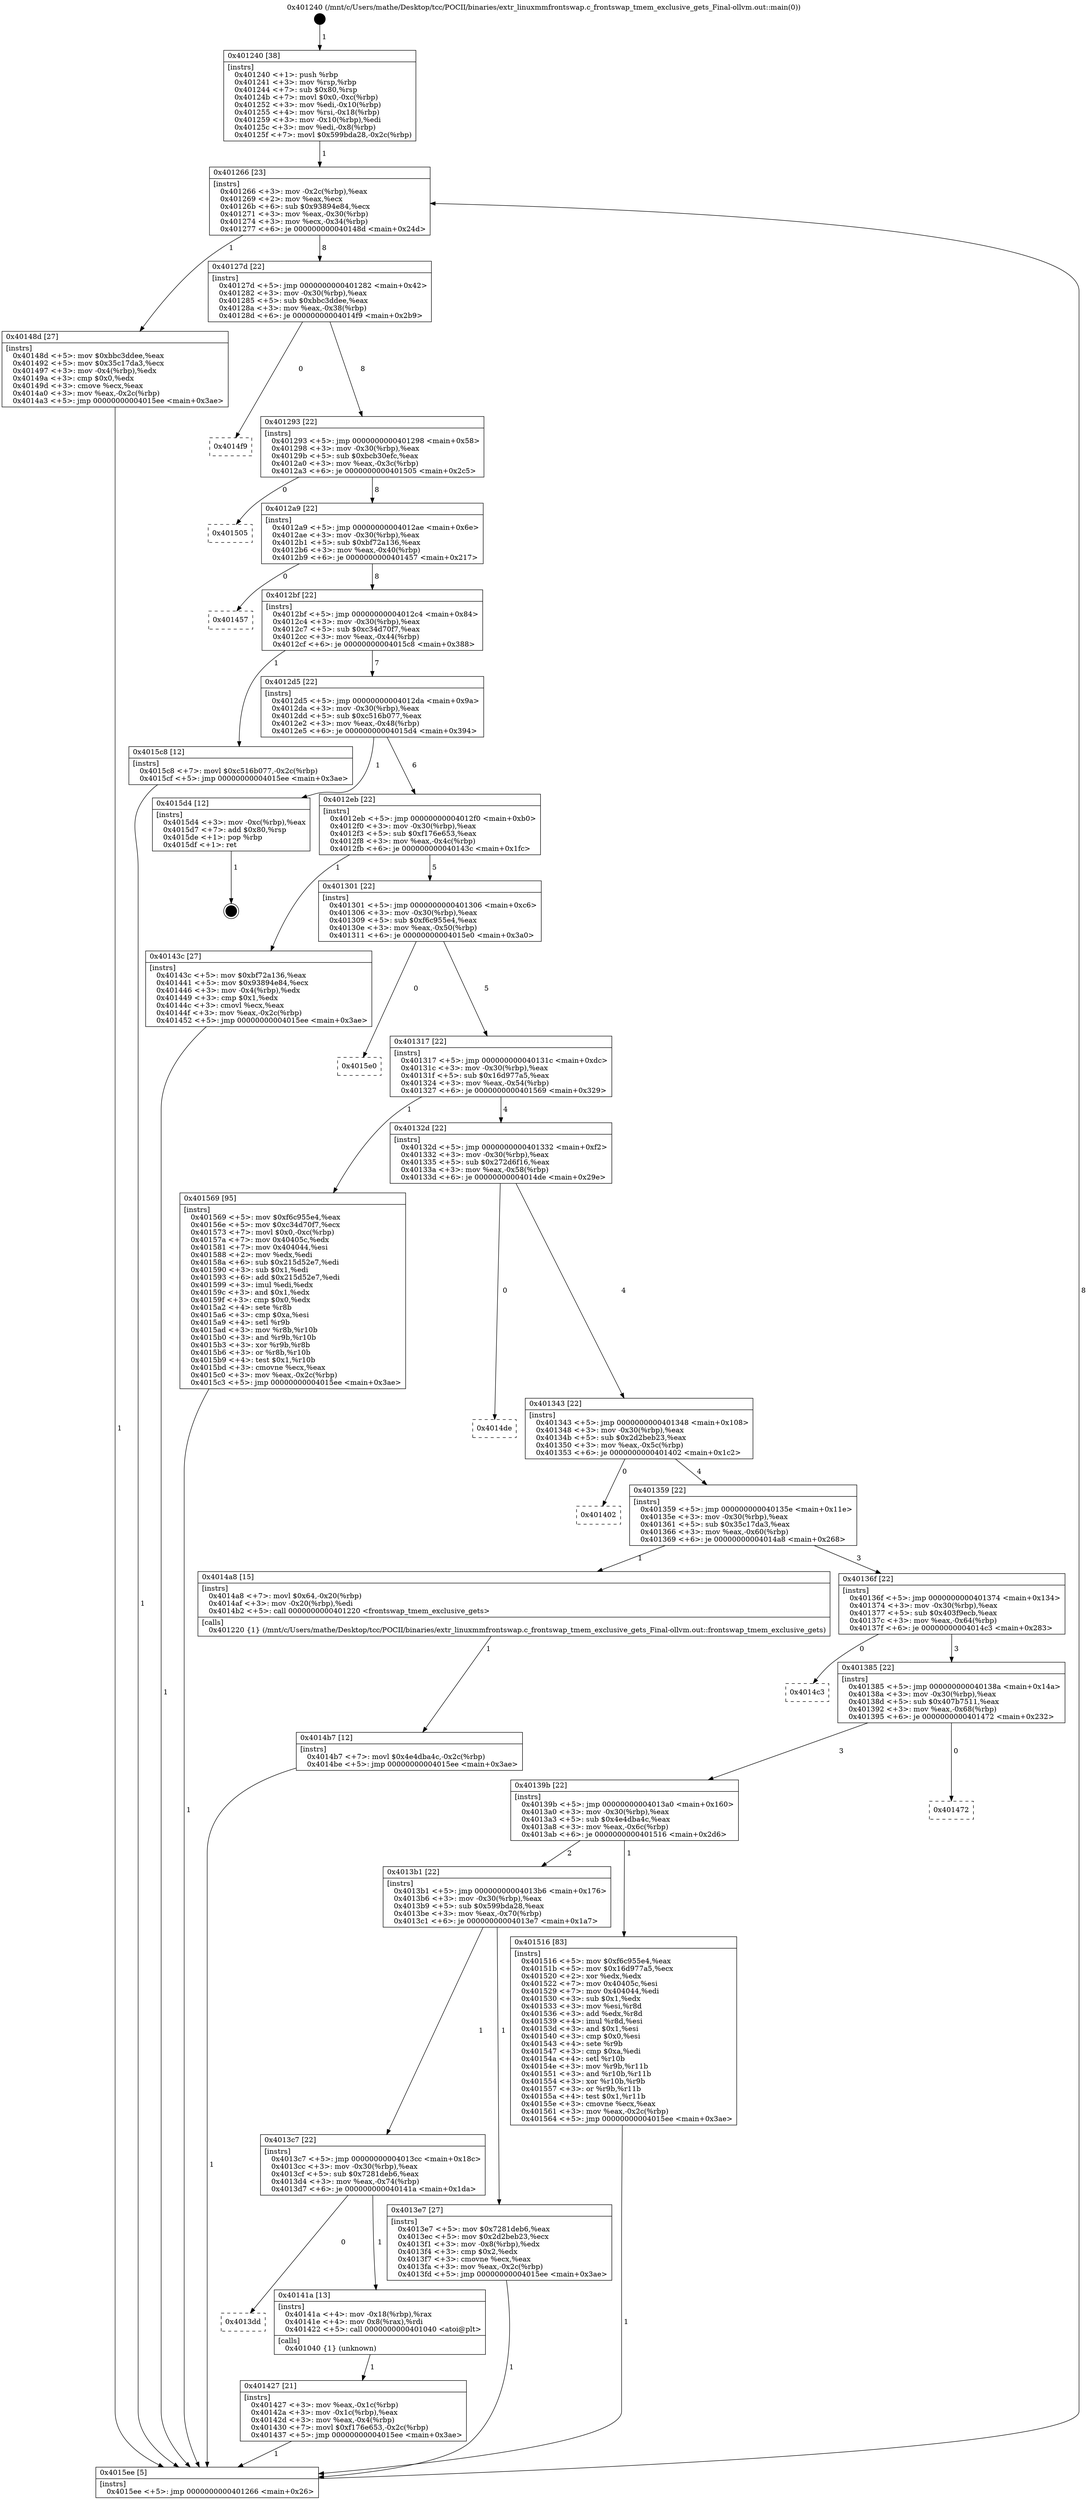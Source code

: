 digraph "0x401240" {
  label = "0x401240 (/mnt/c/Users/mathe/Desktop/tcc/POCII/binaries/extr_linuxmmfrontswap.c_frontswap_tmem_exclusive_gets_Final-ollvm.out::main(0))"
  labelloc = "t"
  node[shape=record]

  Entry [label="",width=0.3,height=0.3,shape=circle,fillcolor=black,style=filled]
  "0x401266" [label="{
     0x401266 [23]\l
     | [instrs]\l
     &nbsp;&nbsp;0x401266 \<+3\>: mov -0x2c(%rbp),%eax\l
     &nbsp;&nbsp;0x401269 \<+2\>: mov %eax,%ecx\l
     &nbsp;&nbsp;0x40126b \<+6\>: sub $0x93894e84,%ecx\l
     &nbsp;&nbsp;0x401271 \<+3\>: mov %eax,-0x30(%rbp)\l
     &nbsp;&nbsp;0x401274 \<+3\>: mov %ecx,-0x34(%rbp)\l
     &nbsp;&nbsp;0x401277 \<+6\>: je 000000000040148d \<main+0x24d\>\l
  }"]
  "0x40148d" [label="{
     0x40148d [27]\l
     | [instrs]\l
     &nbsp;&nbsp;0x40148d \<+5\>: mov $0xbbc3ddee,%eax\l
     &nbsp;&nbsp;0x401492 \<+5\>: mov $0x35c17da3,%ecx\l
     &nbsp;&nbsp;0x401497 \<+3\>: mov -0x4(%rbp),%edx\l
     &nbsp;&nbsp;0x40149a \<+3\>: cmp $0x0,%edx\l
     &nbsp;&nbsp;0x40149d \<+3\>: cmove %ecx,%eax\l
     &nbsp;&nbsp;0x4014a0 \<+3\>: mov %eax,-0x2c(%rbp)\l
     &nbsp;&nbsp;0x4014a3 \<+5\>: jmp 00000000004015ee \<main+0x3ae\>\l
  }"]
  "0x40127d" [label="{
     0x40127d [22]\l
     | [instrs]\l
     &nbsp;&nbsp;0x40127d \<+5\>: jmp 0000000000401282 \<main+0x42\>\l
     &nbsp;&nbsp;0x401282 \<+3\>: mov -0x30(%rbp),%eax\l
     &nbsp;&nbsp;0x401285 \<+5\>: sub $0xbbc3ddee,%eax\l
     &nbsp;&nbsp;0x40128a \<+3\>: mov %eax,-0x38(%rbp)\l
     &nbsp;&nbsp;0x40128d \<+6\>: je 00000000004014f9 \<main+0x2b9\>\l
  }"]
  Exit [label="",width=0.3,height=0.3,shape=circle,fillcolor=black,style=filled,peripheries=2]
  "0x4014f9" [label="{
     0x4014f9\l
  }", style=dashed]
  "0x401293" [label="{
     0x401293 [22]\l
     | [instrs]\l
     &nbsp;&nbsp;0x401293 \<+5\>: jmp 0000000000401298 \<main+0x58\>\l
     &nbsp;&nbsp;0x401298 \<+3\>: mov -0x30(%rbp),%eax\l
     &nbsp;&nbsp;0x40129b \<+5\>: sub $0xbcb30efc,%eax\l
     &nbsp;&nbsp;0x4012a0 \<+3\>: mov %eax,-0x3c(%rbp)\l
     &nbsp;&nbsp;0x4012a3 \<+6\>: je 0000000000401505 \<main+0x2c5\>\l
  }"]
  "0x4014b7" [label="{
     0x4014b7 [12]\l
     | [instrs]\l
     &nbsp;&nbsp;0x4014b7 \<+7\>: movl $0x4e4dba4c,-0x2c(%rbp)\l
     &nbsp;&nbsp;0x4014be \<+5\>: jmp 00000000004015ee \<main+0x3ae\>\l
  }"]
  "0x401505" [label="{
     0x401505\l
  }", style=dashed]
  "0x4012a9" [label="{
     0x4012a9 [22]\l
     | [instrs]\l
     &nbsp;&nbsp;0x4012a9 \<+5\>: jmp 00000000004012ae \<main+0x6e\>\l
     &nbsp;&nbsp;0x4012ae \<+3\>: mov -0x30(%rbp),%eax\l
     &nbsp;&nbsp;0x4012b1 \<+5\>: sub $0xbf72a136,%eax\l
     &nbsp;&nbsp;0x4012b6 \<+3\>: mov %eax,-0x40(%rbp)\l
     &nbsp;&nbsp;0x4012b9 \<+6\>: je 0000000000401457 \<main+0x217\>\l
  }"]
  "0x401427" [label="{
     0x401427 [21]\l
     | [instrs]\l
     &nbsp;&nbsp;0x401427 \<+3\>: mov %eax,-0x1c(%rbp)\l
     &nbsp;&nbsp;0x40142a \<+3\>: mov -0x1c(%rbp),%eax\l
     &nbsp;&nbsp;0x40142d \<+3\>: mov %eax,-0x4(%rbp)\l
     &nbsp;&nbsp;0x401430 \<+7\>: movl $0xf176e653,-0x2c(%rbp)\l
     &nbsp;&nbsp;0x401437 \<+5\>: jmp 00000000004015ee \<main+0x3ae\>\l
  }"]
  "0x401457" [label="{
     0x401457\l
  }", style=dashed]
  "0x4012bf" [label="{
     0x4012bf [22]\l
     | [instrs]\l
     &nbsp;&nbsp;0x4012bf \<+5\>: jmp 00000000004012c4 \<main+0x84\>\l
     &nbsp;&nbsp;0x4012c4 \<+3\>: mov -0x30(%rbp),%eax\l
     &nbsp;&nbsp;0x4012c7 \<+5\>: sub $0xc34d70f7,%eax\l
     &nbsp;&nbsp;0x4012cc \<+3\>: mov %eax,-0x44(%rbp)\l
     &nbsp;&nbsp;0x4012cf \<+6\>: je 00000000004015c8 \<main+0x388\>\l
  }"]
  "0x4013dd" [label="{
     0x4013dd\l
  }", style=dashed]
  "0x4015c8" [label="{
     0x4015c8 [12]\l
     | [instrs]\l
     &nbsp;&nbsp;0x4015c8 \<+7\>: movl $0xc516b077,-0x2c(%rbp)\l
     &nbsp;&nbsp;0x4015cf \<+5\>: jmp 00000000004015ee \<main+0x3ae\>\l
  }"]
  "0x4012d5" [label="{
     0x4012d5 [22]\l
     | [instrs]\l
     &nbsp;&nbsp;0x4012d5 \<+5\>: jmp 00000000004012da \<main+0x9a\>\l
     &nbsp;&nbsp;0x4012da \<+3\>: mov -0x30(%rbp),%eax\l
     &nbsp;&nbsp;0x4012dd \<+5\>: sub $0xc516b077,%eax\l
     &nbsp;&nbsp;0x4012e2 \<+3\>: mov %eax,-0x48(%rbp)\l
     &nbsp;&nbsp;0x4012e5 \<+6\>: je 00000000004015d4 \<main+0x394\>\l
  }"]
  "0x40141a" [label="{
     0x40141a [13]\l
     | [instrs]\l
     &nbsp;&nbsp;0x40141a \<+4\>: mov -0x18(%rbp),%rax\l
     &nbsp;&nbsp;0x40141e \<+4\>: mov 0x8(%rax),%rdi\l
     &nbsp;&nbsp;0x401422 \<+5\>: call 0000000000401040 \<atoi@plt\>\l
     | [calls]\l
     &nbsp;&nbsp;0x401040 \{1\} (unknown)\l
  }"]
  "0x4015d4" [label="{
     0x4015d4 [12]\l
     | [instrs]\l
     &nbsp;&nbsp;0x4015d4 \<+3\>: mov -0xc(%rbp),%eax\l
     &nbsp;&nbsp;0x4015d7 \<+7\>: add $0x80,%rsp\l
     &nbsp;&nbsp;0x4015de \<+1\>: pop %rbp\l
     &nbsp;&nbsp;0x4015df \<+1\>: ret\l
  }"]
  "0x4012eb" [label="{
     0x4012eb [22]\l
     | [instrs]\l
     &nbsp;&nbsp;0x4012eb \<+5\>: jmp 00000000004012f0 \<main+0xb0\>\l
     &nbsp;&nbsp;0x4012f0 \<+3\>: mov -0x30(%rbp),%eax\l
     &nbsp;&nbsp;0x4012f3 \<+5\>: sub $0xf176e653,%eax\l
     &nbsp;&nbsp;0x4012f8 \<+3\>: mov %eax,-0x4c(%rbp)\l
     &nbsp;&nbsp;0x4012fb \<+6\>: je 000000000040143c \<main+0x1fc\>\l
  }"]
  "0x401240" [label="{
     0x401240 [38]\l
     | [instrs]\l
     &nbsp;&nbsp;0x401240 \<+1\>: push %rbp\l
     &nbsp;&nbsp;0x401241 \<+3\>: mov %rsp,%rbp\l
     &nbsp;&nbsp;0x401244 \<+7\>: sub $0x80,%rsp\l
     &nbsp;&nbsp;0x40124b \<+7\>: movl $0x0,-0xc(%rbp)\l
     &nbsp;&nbsp;0x401252 \<+3\>: mov %edi,-0x10(%rbp)\l
     &nbsp;&nbsp;0x401255 \<+4\>: mov %rsi,-0x18(%rbp)\l
     &nbsp;&nbsp;0x401259 \<+3\>: mov -0x10(%rbp),%edi\l
     &nbsp;&nbsp;0x40125c \<+3\>: mov %edi,-0x8(%rbp)\l
     &nbsp;&nbsp;0x40125f \<+7\>: movl $0x599bda28,-0x2c(%rbp)\l
  }"]
  "0x40143c" [label="{
     0x40143c [27]\l
     | [instrs]\l
     &nbsp;&nbsp;0x40143c \<+5\>: mov $0xbf72a136,%eax\l
     &nbsp;&nbsp;0x401441 \<+5\>: mov $0x93894e84,%ecx\l
     &nbsp;&nbsp;0x401446 \<+3\>: mov -0x4(%rbp),%edx\l
     &nbsp;&nbsp;0x401449 \<+3\>: cmp $0x1,%edx\l
     &nbsp;&nbsp;0x40144c \<+3\>: cmovl %ecx,%eax\l
     &nbsp;&nbsp;0x40144f \<+3\>: mov %eax,-0x2c(%rbp)\l
     &nbsp;&nbsp;0x401452 \<+5\>: jmp 00000000004015ee \<main+0x3ae\>\l
  }"]
  "0x401301" [label="{
     0x401301 [22]\l
     | [instrs]\l
     &nbsp;&nbsp;0x401301 \<+5\>: jmp 0000000000401306 \<main+0xc6\>\l
     &nbsp;&nbsp;0x401306 \<+3\>: mov -0x30(%rbp),%eax\l
     &nbsp;&nbsp;0x401309 \<+5\>: sub $0xf6c955e4,%eax\l
     &nbsp;&nbsp;0x40130e \<+3\>: mov %eax,-0x50(%rbp)\l
     &nbsp;&nbsp;0x401311 \<+6\>: je 00000000004015e0 \<main+0x3a0\>\l
  }"]
  "0x4015ee" [label="{
     0x4015ee [5]\l
     | [instrs]\l
     &nbsp;&nbsp;0x4015ee \<+5\>: jmp 0000000000401266 \<main+0x26\>\l
  }"]
  "0x4015e0" [label="{
     0x4015e0\l
  }", style=dashed]
  "0x401317" [label="{
     0x401317 [22]\l
     | [instrs]\l
     &nbsp;&nbsp;0x401317 \<+5\>: jmp 000000000040131c \<main+0xdc\>\l
     &nbsp;&nbsp;0x40131c \<+3\>: mov -0x30(%rbp),%eax\l
     &nbsp;&nbsp;0x40131f \<+5\>: sub $0x16d977a5,%eax\l
     &nbsp;&nbsp;0x401324 \<+3\>: mov %eax,-0x54(%rbp)\l
     &nbsp;&nbsp;0x401327 \<+6\>: je 0000000000401569 \<main+0x329\>\l
  }"]
  "0x4013c7" [label="{
     0x4013c7 [22]\l
     | [instrs]\l
     &nbsp;&nbsp;0x4013c7 \<+5\>: jmp 00000000004013cc \<main+0x18c\>\l
     &nbsp;&nbsp;0x4013cc \<+3\>: mov -0x30(%rbp),%eax\l
     &nbsp;&nbsp;0x4013cf \<+5\>: sub $0x7281deb6,%eax\l
     &nbsp;&nbsp;0x4013d4 \<+3\>: mov %eax,-0x74(%rbp)\l
     &nbsp;&nbsp;0x4013d7 \<+6\>: je 000000000040141a \<main+0x1da\>\l
  }"]
  "0x401569" [label="{
     0x401569 [95]\l
     | [instrs]\l
     &nbsp;&nbsp;0x401569 \<+5\>: mov $0xf6c955e4,%eax\l
     &nbsp;&nbsp;0x40156e \<+5\>: mov $0xc34d70f7,%ecx\l
     &nbsp;&nbsp;0x401573 \<+7\>: movl $0x0,-0xc(%rbp)\l
     &nbsp;&nbsp;0x40157a \<+7\>: mov 0x40405c,%edx\l
     &nbsp;&nbsp;0x401581 \<+7\>: mov 0x404044,%esi\l
     &nbsp;&nbsp;0x401588 \<+2\>: mov %edx,%edi\l
     &nbsp;&nbsp;0x40158a \<+6\>: sub $0x215d52e7,%edi\l
     &nbsp;&nbsp;0x401590 \<+3\>: sub $0x1,%edi\l
     &nbsp;&nbsp;0x401593 \<+6\>: add $0x215d52e7,%edi\l
     &nbsp;&nbsp;0x401599 \<+3\>: imul %edi,%edx\l
     &nbsp;&nbsp;0x40159c \<+3\>: and $0x1,%edx\l
     &nbsp;&nbsp;0x40159f \<+3\>: cmp $0x0,%edx\l
     &nbsp;&nbsp;0x4015a2 \<+4\>: sete %r8b\l
     &nbsp;&nbsp;0x4015a6 \<+3\>: cmp $0xa,%esi\l
     &nbsp;&nbsp;0x4015a9 \<+4\>: setl %r9b\l
     &nbsp;&nbsp;0x4015ad \<+3\>: mov %r8b,%r10b\l
     &nbsp;&nbsp;0x4015b0 \<+3\>: and %r9b,%r10b\l
     &nbsp;&nbsp;0x4015b3 \<+3\>: xor %r9b,%r8b\l
     &nbsp;&nbsp;0x4015b6 \<+3\>: or %r8b,%r10b\l
     &nbsp;&nbsp;0x4015b9 \<+4\>: test $0x1,%r10b\l
     &nbsp;&nbsp;0x4015bd \<+3\>: cmovne %ecx,%eax\l
     &nbsp;&nbsp;0x4015c0 \<+3\>: mov %eax,-0x2c(%rbp)\l
     &nbsp;&nbsp;0x4015c3 \<+5\>: jmp 00000000004015ee \<main+0x3ae\>\l
  }"]
  "0x40132d" [label="{
     0x40132d [22]\l
     | [instrs]\l
     &nbsp;&nbsp;0x40132d \<+5\>: jmp 0000000000401332 \<main+0xf2\>\l
     &nbsp;&nbsp;0x401332 \<+3\>: mov -0x30(%rbp),%eax\l
     &nbsp;&nbsp;0x401335 \<+5\>: sub $0x272d6f16,%eax\l
     &nbsp;&nbsp;0x40133a \<+3\>: mov %eax,-0x58(%rbp)\l
     &nbsp;&nbsp;0x40133d \<+6\>: je 00000000004014de \<main+0x29e\>\l
  }"]
  "0x4013e7" [label="{
     0x4013e7 [27]\l
     | [instrs]\l
     &nbsp;&nbsp;0x4013e7 \<+5\>: mov $0x7281deb6,%eax\l
     &nbsp;&nbsp;0x4013ec \<+5\>: mov $0x2d2beb23,%ecx\l
     &nbsp;&nbsp;0x4013f1 \<+3\>: mov -0x8(%rbp),%edx\l
     &nbsp;&nbsp;0x4013f4 \<+3\>: cmp $0x2,%edx\l
     &nbsp;&nbsp;0x4013f7 \<+3\>: cmovne %ecx,%eax\l
     &nbsp;&nbsp;0x4013fa \<+3\>: mov %eax,-0x2c(%rbp)\l
     &nbsp;&nbsp;0x4013fd \<+5\>: jmp 00000000004015ee \<main+0x3ae\>\l
  }"]
  "0x4014de" [label="{
     0x4014de\l
  }", style=dashed]
  "0x401343" [label="{
     0x401343 [22]\l
     | [instrs]\l
     &nbsp;&nbsp;0x401343 \<+5\>: jmp 0000000000401348 \<main+0x108\>\l
     &nbsp;&nbsp;0x401348 \<+3\>: mov -0x30(%rbp),%eax\l
     &nbsp;&nbsp;0x40134b \<+5\>: sub $0x2d2beb23,%eax\l
     &nbsp;&nbsp;0x401350 \<+3\>: mov %eax,-0x5c(%rbp)\l
     &nbsp;&nbsp;0x401353 \<+6\>: je 0000000000401402 \<main+0x1c2\>\l
  }"]
  "0x4013b1" [label="{
     0x4013b1 [22]\l
     | [instrs]\l
     &nbsp;&nbsp;0x4013b1 \<+5\>: jmp 00000000004013b6 \<main+0x176\>\l
     &nbsp;&nbsp;0x4013b6 \<+3\>: mov -0x30(%rbp),%eax\l
     &nbsp;&nbsp;0x4013b9 \<+5\>: sub $0x599bda28,%eax\l
     &nbsp;&nbsp;0x4013be \<+3\>: mov %eax,-0x70(%rbp)\l
     &nbsp;&nbsp;0x4013c1 \<+6\>: je 00000000004013e7 \<main+0x1a7\>\l
  }"]
  "0x401402" [label="{
     0x401402\l
  }", style=dashed]
  "0x401359" [label="{
     0x401359 [22]\l
     | [instrs]\l
     &nbsp;&nbsp;0x401359 \<+5\>: jmp 000000000040135e \<main+0x11e\>\l
     &nbsp;&nbsp;0x40135e \<+3\>: mov -0x30(%rbp),%eax\l
     &nbsp;&nbsp;0x401361 \<+5\>: sub $0x35c17da3,%eax\l
     &nbsp;&nbsp;0x401366 \<+3\>: mov %eax,-0x60(%rbp)\l
     &nbsp;&nbsp;0x401369 \<+6\>: je 00000000004014a8 \<main+0x268\>\l
  }"]
  "0x401516" [label="{
     0x401516 [83]\l
     | [instrs]\l
     &nbsp;&nbsp;0x401516 \<+5\>: mov $0xf6c955e4,%eax\l
     &nbsp;&nbsp;0x40151b \<+5\>: mov $0x16d977a5,%ecx\l
     &nbsp;&nbsp;0x401520 \<+2\>: xor %edx,%edx\l
     &nbsp;&nbsp;0x401522 \<+7\>: mov 0x40405c,%esi\l
     &nbsp;&nbsp;0x401529 \<+7\>: mov 0x404044,%edi\l
     &nbsp;&nbsp;0x401530 \<+3\>: sub $0x1,%edx\l
     &nbsp;&nbsp;0x401533 \<+3\>: mov %esi,%r8d\l
     &nbsp;&nbsp;0x401536 \<+3\>: add %edx,%r8d\l
     &nbsp;&nbsp;0x401539 \<+4\>: imul %r8d,%esi\l
     &nbsp;&nbsp;0x40153d \<+3\>: and $0x1,%esi\l
     &nbsp;&nbsp;0x401540 \<+3\>: cmp $0x0,%esi\l
     &nbsp;&nbsp;0x401543 \<+4\>: sete %r9b\l
     &nbsp;&nbsp;0x401547 \<+3\>: cmp $0xa,%edi\l
     &nbsp;&nbsp;0x40154a \<+4\>: setl %r10b\l
     &nbsp;&nbsp;0x40154e \<+3\>: mov %r9b,%r11b\l
     &nbsp;&nbsp;0x401551 \<+3\>: and %r10b,%r11b\l
     &nbsp;&nbsp;0x401554 \<+3\>: xor %r10b,%r9b\l
     &nbsp;&nbsp;0x401557 \<+3\>: or %r9b,%r11b\l
     &nbsp;&nbsp;0x40155a \<+4\>: test $0x1,%r11b\l
     &nbsp;&nbsp;0x40155e \<+3\>: cmovne %ecx,%eax\l
     &nbsp;&nbsp;0x401561 \<+3\>: mov %eax,-0x2c(%rbp)\l
     &nbsp;&nbsp;0x401564 \<+5\>: jmp 00000000004015ee \<main+0x3ae\>\l
  }"]
  "0x4014a8" [label="{
     0x4014a8 [15]\l
     | [instrs]\l
     &nbsp;&nbsp;0x4014a8 \<+7\>: movl $0x64,-0x20(%rbp)\l
     &nbsp;&nbsp;0x4014af \<+3\>: mov -0x20(%rbp),%edi\l
     &nbsp;&nbsp;0x4014b2 \<+5\>: call 0000000000401220 \<frontswap_tmem_exclusive_gets\>\l
     | [calls]\l
     &nbsp;&nbsp;0x401220 \{1\} (/mnt/c/Users/mathe/Desktop/tcc/POCII/binaries/extr_linuxmmfrontswap.c_frontswap_tmem_exclusive_gets_Final-ollvm.out::frontswap_tmem_exclusive_gets)\l
  }"]
  "0x40136f" [label="{
     0x40136f [22]\l
     | [instrs]\l
     &nbsp;&nbsp;0x40136f \<+5\>: jmp 0000000000401374 \<main+0x134\>\l
     &nbsp;&nbsp;0x401374 \<+3\>: mov -0x30(%rbp),%eax\l
     &nbsp;&nbsp;0x401377 \<+5\>: sub $0x403f9ecb,%eax\l
     &nbsp;&nbsp;0x40137c \<+3\>: mov %eax,-0x64(%rbp)\l
     &nbsp;&nbsp;0x40137f \<+6\>: je 00000000004014c3 \<main+0x283\>\l
  }"]
  "0x40139b" [label="{
     0x40139b [22]\l
     | [instrs]\l
     &nbsp;&nbsp;0x40139b \<+5\>: jmp 00000000004013a0 \<main+0x160\>\l
     &nbsp;&nbsp;0x4013a0 \<+3\>: mov -0x30(%rbp),%eax\l
     &nbsp;&nbsp;0x4013a3 \<+5\>: sub $0x4e4dba4c,%eax\l
     &nbsp;&nbsp;0x4013a8 \<+3\>: mov %eax,-0x6c(%rbp)\l
     &nbsp;&nbsp;0x4013ab \<+6\>: je 0000000000401516 \<main+0x2d6\>\l
  }"]
  "0x4014c3" [label="{
     0x4014c3\l
  }", style=dashed]
  "0x401385" [label="{
     0x401385 [22]\l
     | [instrs]\l
     &nbsp;&nbsp;0x401385 \<+5\>: jmp 000000000040138a \<main+0x14a\>\l
     &nbsp;&nbsp;0x40138a \<+3\>: mov -0x30(%rbp),%eax\l
     &nbsp;&nbsp;0x40138d \<+5\>: sub $0x407b7511,%eax\l
     &nbsp;&nbsp;0x401392 \<+3\>: mov %eax,-0x68(%rbp)\l
     &nbsp;&nbsp;0x401395 \<+6\>: je 0000000000401472 \<main+0x232\>\l
  }"]
  "0x401472" [label="{
     0x401472\l
  }", style=dashed]
  Entry -> "0x401240" [label=" 1"]
  "0x401266" -> "0x40148d" [label=" 1"]
  "0x401266" -> "0x40127d" [label=" 8"]
  "0x4015d4" -> Exit [label=" 1"]
  "0x40127d" -> "0x4014f9" [label=" 0"]
  "0x40127d" -> "0x401293" [label=" 8"]
  "0x4015c8" -> "0x4015ee" [label=" 1"]
  "0x401293" -> "0x401505" [label=" 0"]
  "0x401293" -> "0x4012a9" [label=" 8"]
  "0x401569" -> "0x4015ee" [label=" 1"]
  "0x4012a9" -> "0x401457" [label=" 0"]
  "0x4012a9" -> "0x4012bf" [label=" 8"]
  "0x401516" -> "0x4015ee" [label=" 1"]
  "0x4012bf" -> "0x4015c8" [label=" 1"]
  "0x4012bf" -> "0x4012d5" [label=" 7"]
  "0x4014b7" -> "0x4015ee" [label=" 1"]
  "0x4012d5" -> "0x4015d4" [label=" 1"]
  "0x4012d5" -> "0x4012eb" [label=" 6"]
  "0x4014a8" -> "0x4014b7" [label=" 1"]
  "0x4012eb" -> "0x40143c" [label=" 1"]
  "0x4012eb" -> "0x401301" [label=" 5"]
  "0x40143c" -> "0x4015ee" [label=" 1"]
  "0x401301" -> "0x4015e0" [label=" 0"]
  "0x401301" -> "0x401317" [label=" 5"]
  "0x401427" -> "0x4015ee" [label=" 1"]
  "0x401317" -> "0x401569" [label=" 1"]
  "0x401317" -> "0x40132d" [label=" 4"]
  "0x40141a" -> "0x401427" [label=" 1"]
  "0x40132d" -> "0x4014de" [label=" 0"]
  "0x40132d" -> "0x401343" [label=" 4"]
  "0x4013c7" -> "0x4013dd" [label=" 0"]
  "0x401343" -> "0x401402" [label=" 0"]
  "0x401343" -> "0x401359" [label=" 4"]
  "0x40148d" -> "0x4015ee" [label=" 1"]
  "0x401359" -> "0x4014a8" [label=" 1"]
  "0x401359" -> "0x40136f" [label=" 3"]
  "0x4015ee" -> "0x401266" [label=" 8"]
  "0x40136f" -> "0x4014c3" [label=" 0"]
  "0x40136f" -> "0x401385" [label=" 3"]
  "0x4013e7" -> "0x4015ee" [label=" 1"]
  "0x401385" -> "0x401472" [label=" 0"]
  "0x401385" -> "0x40139b" [label=" 3"]
  "0x401240" -> "0x401266" [label=" 1"]
  "0x40139b" -> "0x401516" [label=" 1"]
  "0x40139b" -> "0x4013b1" [label=" 2"]
  "0x4013c7" -> "0x40141a" [label=" 1"]
  "0x4013b1" -> "0x4013e7" [label=" 1"]
  "0x4013b1" -> "0x4013c7" [label=" 1"]
}
